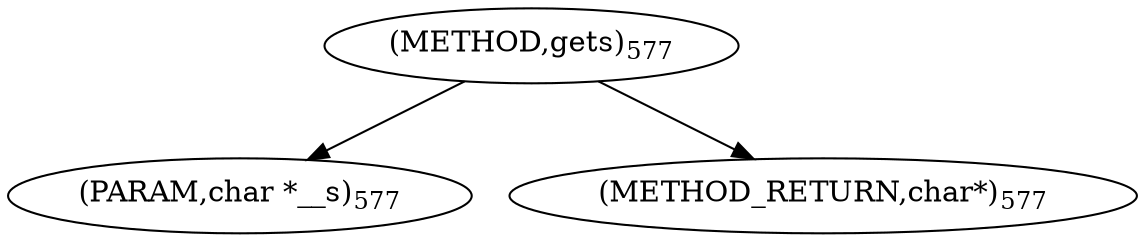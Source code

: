 digraph "gets" {  
"2624" [label = <(METHOD,gets)<SUB>577</SUB>> ]
"2625" [label = <(PARAM,char *__s)<SUB>577</SUB>> ]
"2626" [label = <(METHOD_RETURN,char*)<SUB>577</SUB>> ]
  "2624" -> "2625" 
  "2624" -> "2626" 
}
